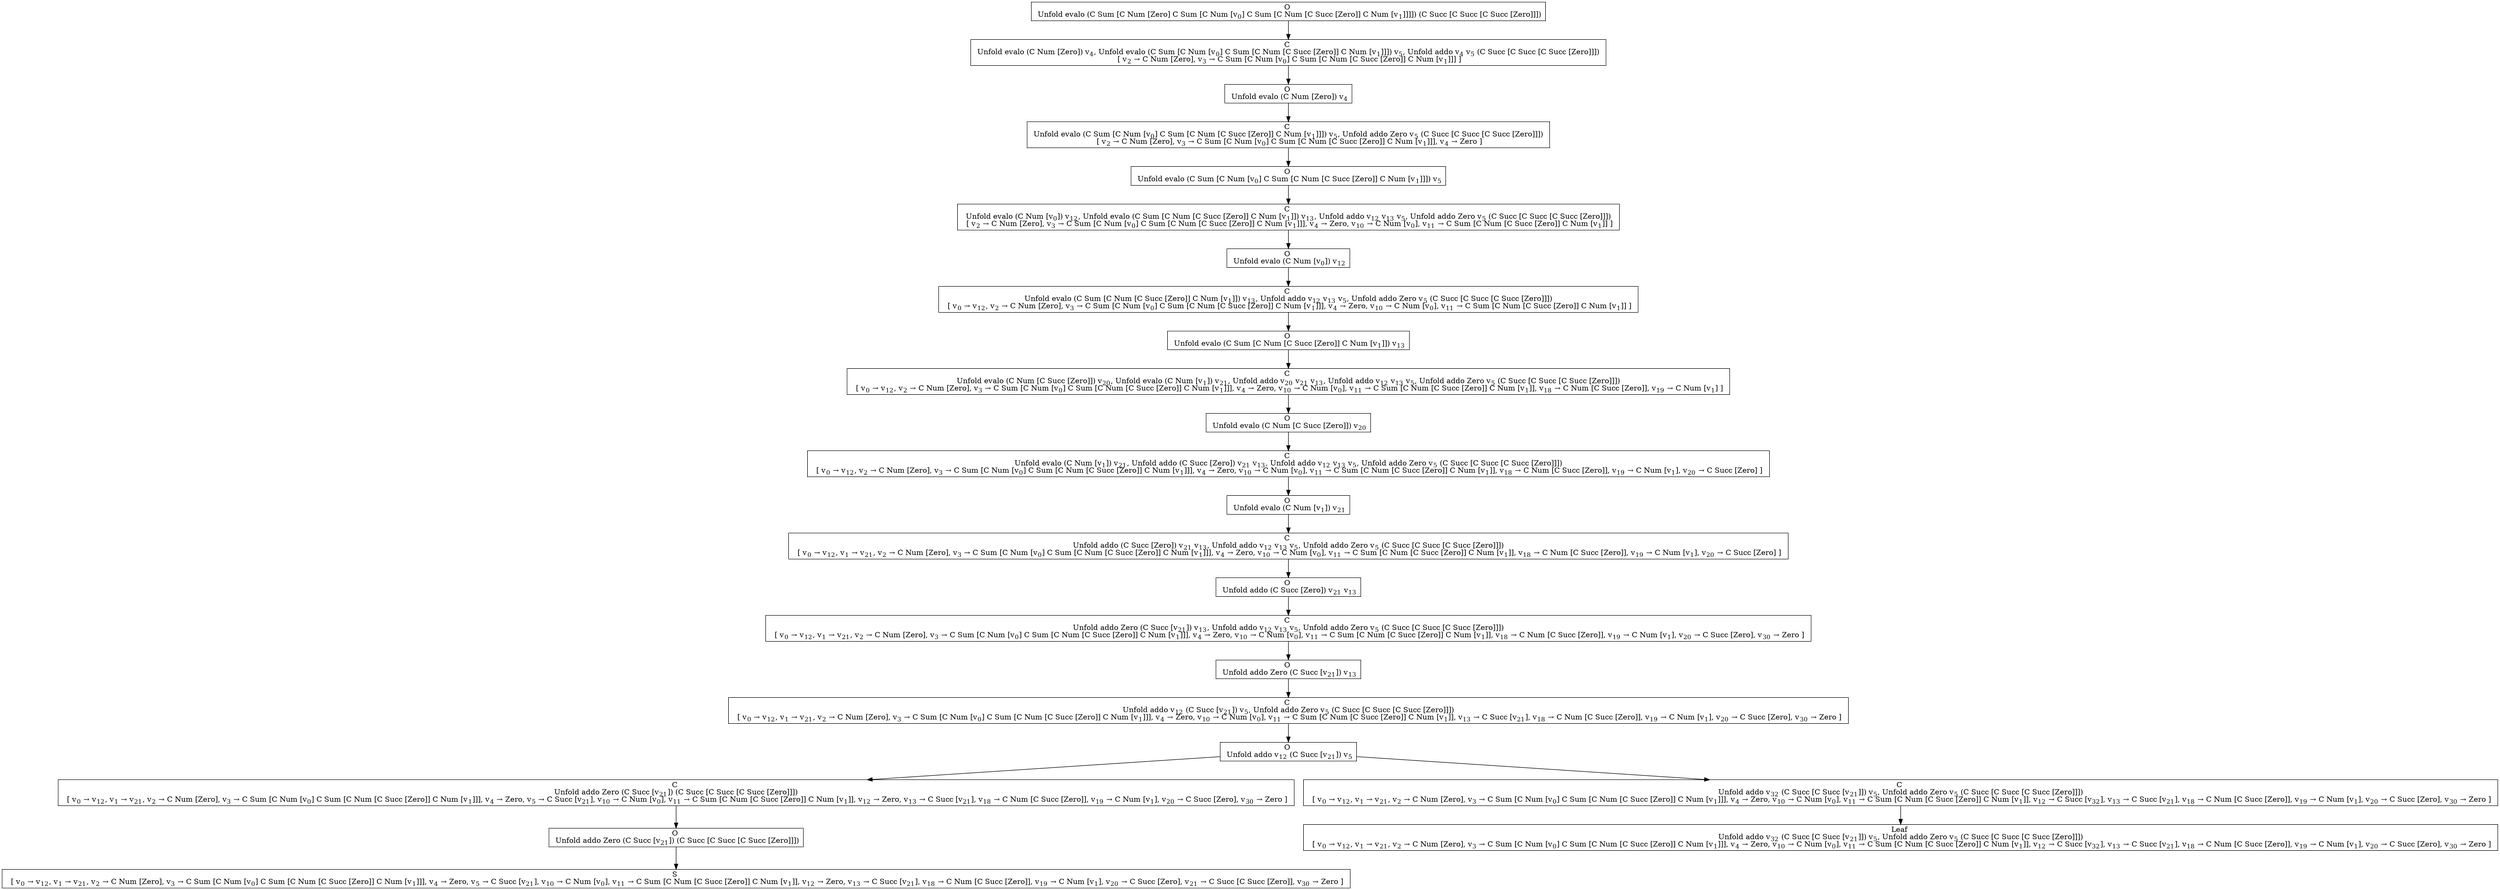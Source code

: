 digraph {
    graph [rankdir=TB
          ,bgcolor=transparent];
    node [shape=box
         ,fillcolor=white
         ,style=filled];
    0 [label=<O <BR/> Unfold evalo (C Sum [C Num [Zero] C Sum [C Num [v<SUB>0</SUB>] C Sum [C Num [C Succ [Zero]] C Num [v<SUB>1</SUB>]]]]) (C Succ [C Succ [C Succ [Zero]]])>];
    1 [label=<C <BR/> Unfold evalo (C Num [Zero]) v<SUB>4</SUB>, Unfold evalo (C Sum [C Num [v<SUB>0</SUB>] C Sum [C Num [C Succ [Zero]] C Num [v<SUB>1</SUB>]]]) v<SUB>5</SUB>, Unfold addo v<SUB>4</SUB> v<SUB>5</SUB> (C Succ [C Succ [C Succ [Zero]]]) <BR/>  [ v<SUB>2</SUB> &rarr; C Num [Zero], v<SUB>3</SUB> &rarr; C Sum [C Num [v<SUB>0</SUB>] C Sum [C Num [C Succ [Zero]] C Num [v<SUB>1</SUB>]]] ] >];
    2 [label=<O <BR/> Unfold evalo (C Num [Zero]) v<SUB>4</SUB>>];
    3 [label=<C <BR/> Unfold evalo (C Sum [C Num [v<SUB>0</SUB>] C Sum [C Num [C Succ [Zero]] C Num [v<SUB>1</SUB>]]]) v<SUB>5</SUB>, Unfold addo Zero v<SUB>5</SUB> (C Succ [C Succ [C Succ [Zero]]]) <BR/>  [ v<SUB>2</SUB> &rarr; C Num [Zero], v<SUB>3</SUB> &rarr; C Sum [C Num [v<SUB>0</SUB>] C Sum [C Num [C Succ [Zero]] C Num [v<SUB>1</SUB>]]], v<SUB>4</SUB> &rarr; Zero ] >];
    4 [label=<O <BR/> Unfold evalo (C Sum [C Num [v<SUB>0</SUB>] C Sum [C Num [C Succ [Zero]] C Num [v<SUB>1</SUB>]]]) v<SUB>5</SUB>>];
    5 [label=<C <BR/> Unfold evalo (C Num [v<SUB>0</SUB>]) v<SUB>12</SUB>, Unfold evalo (C Sum [C Num [C Succ [Zero]] C Num [v<SUB>1</SUB>]]) v<SUB>13</SUB>, Unfold addo v<SUB>12</SUB> v<SUB>13</SUB> v<SUB>5</SUB>, Unfold addo Zero v<SUB>5</SUB> (C Succ [C Succ [C Succ [Zero]]]) <BR/>  [ v<SUB>2</SUB> &rarr; C Num [Zero], v<SUB>3</SUB> &rarr; C Sum [C Num [v<SUB>0</SUB>] C Sum [C Num [C Succ [Zero]] C Num [v<SUB>1</SUB>]]], v<SUB>4</SUB> &rarr; Zero, v<SUB>10</SUB> &rarr; C Num [v<SUB>0</SUB>], v<SUB>11</SUB> &rarr; C Sum [C Num [C Succ [Zero]] C Num [v<SUB>1</SUB>]] ] >];
    6 [label=<O <BR/> Unfold evalo (C Num [v<SUB>0</SUB>]) v<SUB>12</SUB>>];
    7 [label=<C <BR/> Unfold evalo (C Sum [C Num [C Succ [Zero]] C Num [v<SUB>1</SUB>]]) v<SUB>13</SUB>, Unfold addo v<SUB>12</SUB> v<SUB>13</SUB> v<SUB>5</SUB>, Unfold addo Zero v<SUB>5</SUB> (C Succ [C Succ [C Succ [Zero]]]) <BR/>  [ v<SUB>0</SUB> &rarr; v<SUB>12</SUB>, v<SUB>2</SUB> &rarr; C Num [Zero], v<SUB>3</SUB> &rarr; C Sum [C Num [v<SUB>0</SUB>] C Sum [C Num [C Succ [Zero]] C Num [v<SUB>1</SUB>]]], v<SUB>4</SUB> &rarr; Zero, v<SUB>10</SUB> &rarr; C Num [v<SUB>0</SUB>], v<SUB>11</SUB> &rarr; C Sum [C Num [C Succ [Zero]] C Num [v<SUB>1</SUB>]] ] >];
    8 [label=<O <BR/> Unfold evalo (C Sum [C Num [C Succ [Zero]] C Num [v<SUB>1</SUB>]]) v<SUB>13</SUB>>];
    9 [label=<C <BR/> Unfold evalo (C Num [C Succ [Zero]]) v<SUB>20</SUB>, Unfold evalo (C Num [v<SUB>1</SUB>]) v<SUB>21</SUB>, Unfold addo v<SUB>20</SUB> v<SUB>21</SUB> v<SUB>13</SUB>, Unfold addo v<SUB>12</SUB> v<SUB>13</SUB> v<SUB>5</SUB>, Unfold addo Zero v<SUB>5</SUB> (C Succ [C Succ [C Succ [Zero]]]) <BR/>  [ v<SUB>0</SUB> &rarr; v<SUB>12</SUB>, v<SUB>2</SUB> &rarr; C Num [Zero], v<SUB>3</SUB> &rarr; C Sum [C Num [v<SUB>0</SUB>] C Sum [C Num [C Succ [Zero]] C Num [v<SUB>1</SUB>]]], v<SUB>4</SUB> &rarr; Zero, v<SUB>10</SUB> &rarr; C Num [v<SUB>0</SUB>], v<SUB>11</SUB> &rarr; C Sum [C Num [C Succ [Zero]] C Num [v<SUB>1</SUB>]], v<SUB>18</SUB> &rarr; C Num [C Succ [Zero]], v<SUB>19</SUB> &rarr; C Num [v<SUB>1</SUB>] ] >];
    10 [label=<O <BR/> Unfold evalo (C Num [C Succ [Zero]]) v<SUB>20</SUB>>];
    11 [label=<C <BR/> Unfold evalo (C Num [v<SUB>1</SUB>]) v<SUB>21</SUB>, Unfold addo (C Succ [Zero]) v<SUB>21</SUB> v<SUB>13</SUB>, Unfold addo v<SUB>12</SUB> v<SUB>13</SUB> v<SUB>5</SUB>, Unfold addo Zero v<SUB>5</SUB> (C Succ [C Succ [C Succ [Zero]]]) <BR/>  [ v<SUB>0</SUB> &rarr; v<SUB>12</SUB>, v<SUB>2</SUB> &rarr; C Num [Zero], v<SUB>3</SUB> &rarr; C Sum [C Num [v<SUB>0</SUB>] C Sum [C Num [C Succ [Zero]] C Num [v<SUB>1</SUB>]]], v<SUB>4</SUB> &rarr; Zero, v<SUB>10</SUB> &rarr; C Num [v<SUB>0</SUB>], v<SUB>11</SUB> &rarr; C Sum [C Num [C Succ [Zero]] C Num [v<SUB>1</SUB>]], v<SUB>18</SUB> &rarr; C Num [C Succ [Zero]], v<SUB>19</SUB> &rarr; C Num [v<SUB>1</SUB>], v<SUB>20</SUB> &rarr; C Succ [Zero] ] >];
    12 [label=<O <BR/> Unfold evalo (C Num [v<SUB>1</SUB>]) v<SUB>21</SUB>>];
    13 [label=<C <BR/> Unfold addo (C Succ [Zero]) v<SUB>21</SUB> v<SUB>13</SUB>, Unfold addo v<SUB>12</SUB> v<SUB>13</SUB> v<SUB>5</SUB>, Unfold addo Zero v<SUB>5</SUB> (C Succ [C Succ [C Succ [Zero]]]) <BR/>  [ v<SUB>0</SUB> &rarr; v<SUB>12</SUB>, v<SUB>1</SUB> &rarr; v<SUB>21</SUB>, v<SUB>2</SUB> &rarr; C Num [Zero], v<SUB>3</SUB> &rarr; C Sum [C Num [v<SUB>0</SUB>] C Sum [C Num [C Succ [Zero]] C Num [v<SUB>1</SUB>]]], v<SUB>4</SUB> &rarr; Zero, v<SUB>10</SUB> &rarr; C Num [v<SUB>0</SUB>], v<SUB>11</SUB> &rarr; C Sum [C Num [C Succ [Zero]] C Num [v<SUB>1</SUB>]], v<SUB>18</SUB> &rarr; C Num [C Succ [Zero]], v<SUB>19</SUB> &rarr; C Num [v<SUB>1</SUB>], v<SUB>20</SUB> &rarr; C Succ [Zero] ] >];
    14 [label=<O <BR/> Unfold addo (C Succ [Zero]) v<SUB>21</SUB> v<SUB>13</SUB>>];
    15 [label=<C <BR/> Unfold addo Zero (C Succ [v<SUB>21</SUB>]) v<SUB>13</SUB>, Unfold addo v<SUB>12</SUB> v<SUB>13</SUB> v<SUB>5</SUB>, Unfold addo Zero v<SUB>5</SUB> (C Succ [C Succ [C Succ [Zero]]]) <BR/>  [ v<SUB>0</SUB> &rarr; v<SUB>12</SUB>, v<SUB>1</SUB> &rarr; v<SUB>21</SUB>, v<SUB>2</SUB> &rarr; C Num [Zero], v<SUB>3</SUB> &rarr; C Sum [C Num [v<SUB>0</SUB>] C Sum [C Num [C Succ [Zero]] C Num [v<SUB>1</SUB>]]], v<SUB>4</SUB> &rarr; Zero, v<SUB>10</SUB> &rarr; C Num [v<SUB>0</SUB>], v<SUB>11</SUB> &rarr; C Sum [C Num [C Succ [Zero]] C Num [v<SUB>1</SUB>]], v<SUB>18</SUB> &rarr; C Num [C Succ [Zero]], v<SUB>19</SUB> &rarr; C Num [v<SUB>1</SUB>], v<SUB>20</SUB> &rarr; C Succ [Zero], v<SUB>30</SUB> &rarr; Zero ] >];
    16 [label=<O <BR/> Unfold addo Zero (C Succ [v<SUB>21</SUB>]) v<SUB>13</SUB>>];
    17 [label=<C <BR/> Unfold addo v<SUB>12</SUB> (C Succ [v<SUB>21</SUB>]) v<SUB>5</SUB>, Unfold addo Zero v<SUB>5</SUB> (C Succ [C Succ [C Succ [Zero]]]) <BR/>  [ v<SUB>0</SUB> &rarr; v<SUB>12</SUB>, v<SUB>1</SUB> &rarr; v<SUB>21</SUB>, v<SUB>2</SUB> &rarr; C Num [Zero], v<SUB>3</SUB> &rarr; C Sum [C Num [v<SUB>0</SUB>] C Sum [C Num [C Succ [Zero]] C Num [v<SUB>1</SUB>]]], v<SUB>4</SUB> &rarr; Zero, v<SUB>10</SUB> &rarr; C Num [v<SUB>0</SUB>], v<SUB>11</SUB> &rarr; C Sum [C Num [C Succ [Zero]] C Num [v<SUB>1</SUB>]], v<SUB>13</SUB> &rarr; C Succ [v<SUB>21</SUB>], v<SUB>18</SUB> &rarr; C Num [C Succ [Zero]], v<SUB>19</SUB> &rarr; C Num [v<SUB>1</SUB>], v<SUB>20</SUB> &rarr; C Succ [Zero], v<SUB>30</SUB> &rarr; Zero ] >];
    18 [label=<O <BR/> Unfold addo v<SUB>12</SUB> (C Succ [v<SUB>21</SUB>]) v<SUB>5</SUB>>];
    19 [label=<C <BR/> Unfold addo Zero (C Succ [v<SUB>21</SUB>]) (C Succ [C Succ [C Succ [Zero]]]) <BR/>  [ v<SUB>0</SUB> &rarr; v<SUB>12</SUB>, v<SUB>1</SUB> &rarr; v<SUB>21</SUB>, v<SUB>2</SUB> &rarr; C Num [Zero], v<SUB>3</SUB> &rarr; C Sum [C Num [v<SUB>0</SUB>] C Sum [C Num [C Succ [Zero]] C Num [v<SUB>1</SUB>]]], v<SUB>4</SUB> &rarr; Zero, v<SUB>5</SUB> &rarr; C Succ [v<SUB>21</SUB>], v<SUB>10</SUB> &rarr; C Num [v<SUB>0</SUB>], v<SUB>11</SUB> &rarr; C Sum [C Num [C Succ [Zero]] C Num [v<SUB>1</SUB>]], v<SUB>12</SUB> &rarr; Zero, v<SUB>13</SUB> &rarr; C Succ [v<SUB>21</SUB>], v<SUB>18</SUB> &rarr; C Num [C Succ [Zero]], v<SUB>19</SUB> &rarr; C Num [v<SUB>1</SUB>], v<SUB>20</SUB> &rarr; C Succ [Zero], v<SUB>30</SUB> &rarr; Zero ] >];
    20 [label=<C <BR/> Unfold addo v<SUB>32</SUB> (C Succ [C Succ [v<SUB>21</SUB>]]) v<SUB>5</SUB>, Unfold addo Zero v<SUB>5</SUB> (C Succ [C Succ [C Succ [Zero]]]) <BR/>  [ v<SUB>0</SUB> &rarr; v<SUB>12</SUB>, v<SUB>1</SUB> &rarr; v<SUB>21</SUB>, v<SUB>2</SUB> &rarr; C Num [Zero], v<SUB>3</SUB> &rarr; C Sum [C Num [v<SUB>0</SUB>] C Sum [C Num [C Succ [Zero]] C Num [v<SUB>1</SUB>]]], v<SUB>4</SUB> &rarr; Zero, v<SUB>10</SUB> &rarr; C Num [v<SUB>0</SUB>], v<SUB>11</SUB> &rarr; C Sum [C Num [C Succ [Zero]] C Num [v<SUB>1</SUB>]], v<SUB>12</SUB> &rarr; C Succ [v<SUB>32</SUB>], v<SUB>13</SUB> &rarr; C Succ [v<SUB>21</SUB>], v<SUB>18</SUB> &rarr; C Num [C Succ [Zero]], v<SUB>19</SUB> &rarr; C Num [v<SUB>1</SUB>], v<SUB>20</SUB> &rarr; C Succ [Zero], v<SUB>30</SUB> &rarr; Zero ] >];
    21 [label=<O <BR/> Unfold addo Zero (C Succ [v<SUB>21</SUB>]) (C Succ [C Succ [C Succ [Zero]]])>];
    22 [label=<S <BR/>  [ v<SUB>0</SUB> &rarr; v<SUB>12</SUB>, v<SUB>1</SUB> &rarr; v<SUB>21</SUB>, v<SUB>2</SUB> &rarr; C Num [Zero], v<SUB>3</SUB> &rarr; C Sum [C Num [v<SUB>0</SUB>] C Sum [C Num [C Succ [Zero]] C Num [v<SUB>1</SUB>]]], v<SUB>4</SUB> &rarr; Zero, v<SUB>5</SUB> &rarr; C Succ [v<SUB>21</SUB>], v<SUB>10</SUB> &rarr; C Num [v<SUB>0</SUB>], v<SUB>11</SUB> &rarr; C Sum [C Num [C Succ [Zero]] C Num [v<SUB>1</SUB>]], v<SUB>12</SUB> &rarr; Zero, v<SUB>13</SUB> &rarr; C Succ [v<SUB>21</SUB>], v<SUB>18</SUB> &rarr; C Num [C Succ [Zero]], v<SUB>19</SUB> &rarr; C Num [v<SUB>1</SUB>], v<SUB>20</SUB> &rarr; C Succ [Zero], v<SUB>21</SUB> &rarr; C Succ [C Succ [Zero]], v<SUB>30</SUB> &rarr; Zero ] >];
    23 [label=<Leaf <BR/> Unfold addo v<SUB>32</SUB> (C Succ [C Succ [v<SUB>21</SUB>]]) v<SUB>5</SUB>, Unfold addo Zero v<SUB>5</SUB> (C Succ [C Succ [C Succ [Zero]]]) <BR/>  [ v<SUB>0</SUB> &rarr; v<SUB>12</SUB>, v<SUB>1</SUB> &rarr; v<SUB>21</SUB>, v<SUB>2</SUB> &rarr; C Num [Zero], v<SUB>3</SUB> &rarr; C Sum [C Num [v<SUB>0</SUB>] C Sum [C Num [C Succ [Zero]] C Num [v<SUB>1</SUB>]]], v<SUB>4</SUB> &rarr; Zero, v<SUB>10</SUB> &rarr; C Num [v<SUB>0</SUB>], v<SUB>11</SUB> &rarr; C Sum [C Num [C Succ [Zero]] C Num [v<SUB>1</SUB>]], v<SUB>12</SUB> &rarr; C Succ [v<SUB>32</SUB>], v<SUB>13</SUB> &rarr; C Succ [v<SUB>21</SUB>], v<SUB>18</SUB> &rarr; C Num [C Succ [Zero]], v<SUB>19</SUB> &rarr; C Num [v<SUB>1</SUB>], v<SUB>20</SUB> &rarr; C Succ [Zero], v<SUB>30</SUB> &rarr; Zero ] >];
    0 -> 1 [label=""];
    1 -> 2 [label=""];
    2 -> 3 [label=""];
    3 -> 4 [label=""];
    4 -> 5 [label=""];
    5 -> 6 [label=""];
    6 -> 7 [label=""];
    7 -> 8 [label=""];
    8 -> 9 [label=""];
    9 -> 10 [label=""];
    10 -> 11 [label=""];
    11 -> 12 [label=""];
    12 -> 13 [label=""];
    13 -> 14 [label=""];
    14 -> 15 [label=""];
    15 -> 16 [label=""];
    16 -> 17 [label=""];
    17 -> 18 [label=""];
    18 -> 19 [label=""];
    18 -> 20 [label=""];
    19 -> 21 [label=""];
    20 -> 23 [label=""];
    21 -> 22 [label=""];
}